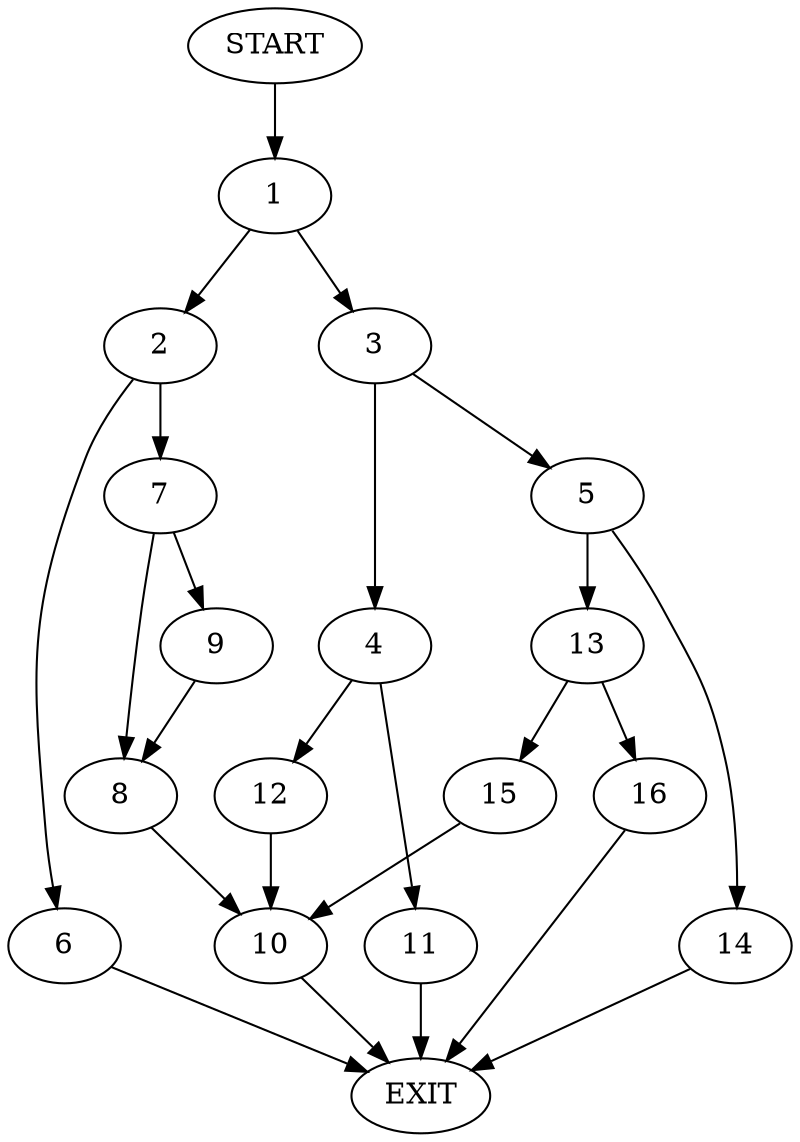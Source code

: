 digraph {
0 [label="START"]
17 [label="EXIT"]
0 -> 1
1 -> 2
1 -> 3
3 -> 4
3 -> 5
2 -> 6
2 -> 7
7 -> 8
7 -> 9
6 -> 17
8 -> 10
9 -> 8
10 -> 17
4 -> 11
4 -> 12
5 -> 13
5 -> 14
12 -> 10
11 -> 17
14 -> 17
13 -> 15
13 -> 16
16 -> 17
15 -> 10
}

